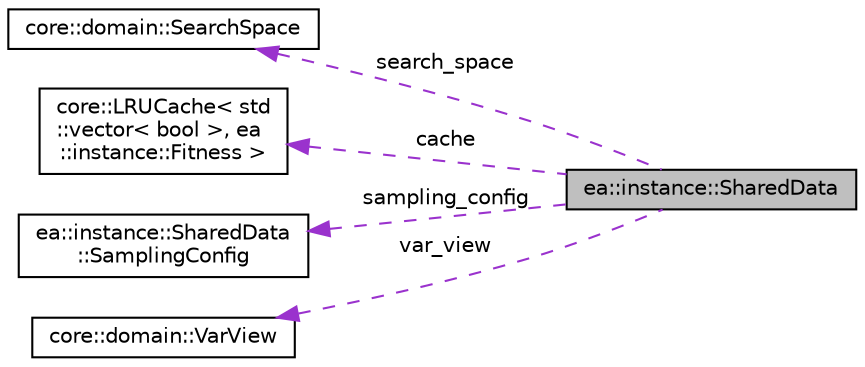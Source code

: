 digraph "ea::instance::SharedData"
{
 // LATEX_PDF_SIZE
  edge [fontname="Helvetica",fontsize="10",labelfontname="Helvetica",labelfontsize="10"];
  node [fontname="Helvetica",fontsize="10",shape=record];
  rankdir="LR";
  Node1 [label="ea::instance::SharedData",height=0.2,width=0.4,color="black", fillcolor="grey75", style="filled", fontcolor="black",tooltip="This struct is shared between all instances under the same algorithm."];
  Node2 -> Node1 [dir="back",color="darkorchid3",fontsize="10",style="dashed",label=" search_space" ,fontname="Helvetica"];
  Node2 [label="core::domain::SearchSpace",height=0.2,width=0.4,color="black", fillcolor="white", style="filled",URL="$structcore_1_1domain_1_1SearchSpace.html",tooltip=" "];
  Node3 -> Node1 [dir="back",color="darkorchid3",fontsize="10",style="dashed",label=" cache" ,fontname="Helvetica"];
  Node3 [label="core::LRUCache\< std\l::vector\< bool \>, ea\l::instance::Fitness \>",height=0.2,width=0.4,color="black", fillcolor="white", style="filled",URL="$classcore_1_1LRUCache.html",tooltip=" "];
  Node4 -> Node1 [dir="back",color="darkorchid3",fontsize="10",style="dashed",label=" sampling_config" ,fontname="Helvetica"];
  Node4 [label="ea::instance::SharedData\l::SamplingConfig",height=0.2,width=0.4,color="black", fillcolor="white", style="filled",URL="$structea_1_1instance_1_1SharedData_1_1SamplingConfig.html",tooltip="Sampling configuration."];
  Node5 -> Node1 [dir="back",color="darkorchid3",fontsize="10",style="dashed",label=" var_view" ,fontname="Helvetica"];
  Node5 [label="core::domain::VarView",height=0.2,width=0.4,color="black", fillcolor="white", style="filled",URL="$classcore_1_1domain_1_1VarView.html",tooltip="The class representing variable mapping. Is used to compactly represent mapping from a chosen set of ..."];
}
